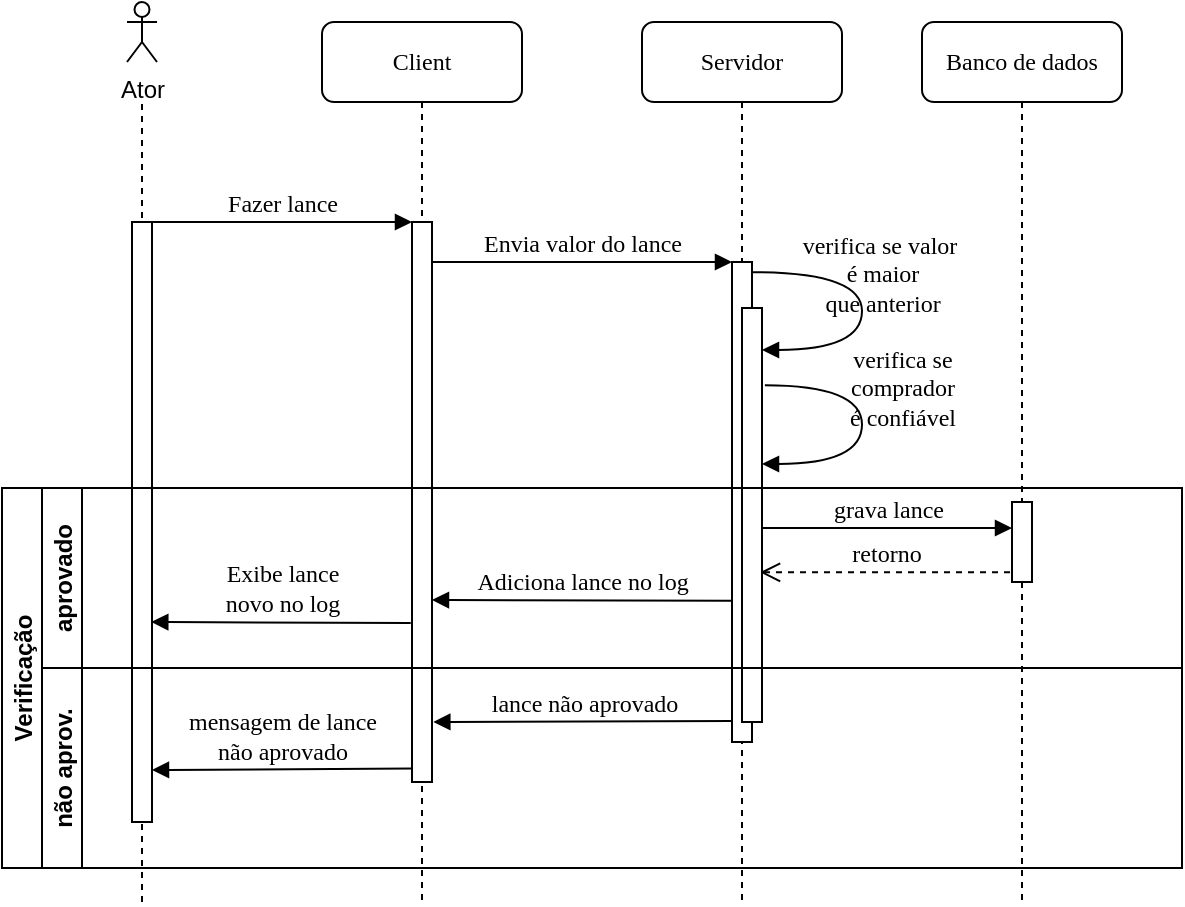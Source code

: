 <mxfile version="20.4.0" type="device"><diagram name="Page-1" id="13e1069c-82ec-6db2-03f1-153e76fe0fe0"><mxGraphModel dx="753" dy="491" grid="0" gridSize="10" guides="1" tooltips="1" connect="1" arrows="1" fold="1" page="1" pageScale="1" pageWidth="1100" pageHeight="850" background="none" math="0" shadow="0"><root><mxCell id="0"/><mxCell id="1" parent="0"/><mxCell id="8qR1arANwZydEirjswrZ-4" value="Banco de dados" style="shape=umlLifeline;perimeter=lifelinePerimeter;whiteSpace=wrap;html=1;container=1;collapsible=0;recursiveResize=0;outlineConnect=0;rounded=1;shadow=0;comic=0;labelBackgroundColor=none;strokeWidth=1;fontFamily=Verdana;fontSize=12;align=center;" vertex="1" parent="1"><mxGeometry x="540" y="80" width="100" height="440" as="geometry"/></mxCell><mxCell id="8qR1arANwZydEirjswrZ-5" value="retorno" style="html=1;verticalAlign=bottom;endArrow=open;dashed=1;endSize=8;labelBackgroundColor=none;fontFamily=Verdana;fontSize=12;edgeStyle=elbowEdgeStyle;elbow=vertical;" edge="1" parent="8qR1arANwZydEirjswrZ-4"><mxGeometry relative="1" as="geometry"><mxPoint x="-81" y="275" as="targetPoint"/><Array as="points"><mxPoint x="-11" y="275.17"/><mxPoint x="19" y="275.17"/></Array><mxPoint x="44" y="275.17" as="sourcePoint"/></mxGeometry></mxCell><mxCell id="7baba1c4bc27f4b0-2" value="Client" style="shape=umlLifeline;perimeter=lifelinePerimeter;whiteSpace=wrap;html=1;container=1;collapsible=0;recursiveResize=0;outlineConnect=0;rounded=1;shadow=0;comic=0;labelBackgroundColor=none;strokeWidth=1;fontFamily=Verdana;fontSize=12;align=center;" parent="1" vertex="1"><mxGeometry x="240" y="80" width="100" height="440" as="geometry"/></mxCell><mxCell id="7baba1c4bc27f4b0-10" value="" style="html=1;points=[];perimeter=orthogonalPerimeter;rounded=0;shadow=0;comic=0;labelBackgroundColor=none;strokeWidth=1;fontFamily=Verdana;fontSize=12;align=center;" parent="7baba1c4bc27f4b0-2" vertex="1"><mxGeometry x="45" y="100" width="10" height="280" as="geometry"/></mxCell><mxCell id="7baba1c4bc27f4b0-3" value="Servidor" style="shape=umlLifeline;perimeter=lifelinePerimeter;whiteSpace=wrap;html=1;container=1;collapsible=0;recursiveResize=0;outlineConnect=0;rounded=1;shadow=0;comic=0;labelBackgroundColor=none;strokeWidth=1;fontFamily=Verdana;fontSize=12;align=center;" parent="1" vertex="1"><mxGeometry x="400" y="80" width="100" height="440" as="geometry"/></mxCell><mxCell id="7baba1c4bc27f4b0-13" value="" style="html=1;points=[];perimeter=orthogonalPerimeter;rounded=0;shadow=0;comic=0;labelBackgroundColor=none;strokeWidth=1;fontFamily=Verdana;fontSize=12;align=center;" parent="7baba1c4bc27f4b0-3" vertex="1"><mxGeometry x="45" y="120" width="10" height="240" as="geometry"/></mxCell><mxCell id="7baba1c4bc27f4b0-16" value="" style="html=1;points=[];perimeter=orthogonalPerimeter;rounded=0;shadow=0;comic=0;labelBackgroundColor=none;strokeWidth=1;fontFamily=Verdana;fontSize=12;align=center;" parent="1" vertex="1"><mxGeometry x="585" y="320" width="10" height="40" as="geometry"/></mxCell><mxCell id="7baba1c4bc27f4b0-11" value="Fazer lance" style="html=1;verticalAlign=bottom;endArrow=block;entryX=0;entryY=0;labelBackgroundColor=none;fontFamily=Verdana;fontSize=12;edgeStyle=elbowEdgeStyle;elbow=vertical;" parent="1" source="7baba1c4bc27f4b0-9" target="7baba1c4bc27f4b0-10" edge="1"><mxGeometry relative="1" as="geometry"><mxPoint x="220" y="190" as="sourcePoint"/></mxGeometry></mxCell><mxCell id="7baba1c4bc27f4b0-14" value="Envia valor do lance" style="html=1;verticalAlign=bottom;endArrow=block;entryX=0;entryY=0;labelBackgroundColor=none;fontFamily=Verdana;fontSize=12;edgeStyle=elbowEdgeStyle;elbow=vertical;" parent="1" source="7baba1c4bc27f4b0-10" target="7baba1c4bc27f4b0-13" edge="1"><mxGeometry relative="1" as="geometry"><mxPoint x="370" y="200" as="sourcePoint"/></mxGeometry></mxCell><mxCell id="7baba1c4bc27f4b0-34" value="" style="html=1;points=[];perimeter=orthogonalPerimeter;rounded=0;shadow=0;comic=0;labelBackgroundColor=none;strokeWidth=1;fontFamily=Verdana;fontSize=12;align=center;" parent="1" vertex="1"><mxGeometry x="450" y="223" width="10" height="207" as="geometry"/></mxCell><mxCell id="7baba1c4bc27f4b0-35" value="verifica se valor&amp;nbsp;&lt;br&gt;é maior &lt;br&gt;que anterior" style="html=1;verticalAlign=bottom;endArrow=block;labelBackgroundColor=none;fontFamily=Verdana;fontSize=12;elbow=vertical;edgeStyle=orthogonalEdgeStyle;curved=1;exitX=1.038;exitY=0.345;exitPerimeter=0;" parent="1" edge="1"><mxGeometry x="0.116" y="10" relative="1" as="geometry"><mxPoint x="455.38" y="205.1" as="sourcePoint"/><mxPoint x="460" y="244" as="targetPoint"/><Array as="points"><mxPoint x="510" y="205"/><mxPoint x="510" y="244"/></Array><mxPoint as="offset"/></mxGeometry></mxCell><mxCell id="7baba1c4bc27f4b0-36" value="verifica se&lt;br&gt;comprador&lt;br&gt;é confiável" style="html=1;verticalAlign=bottom;endArrow=block;labelBackgroundColor=none;fontFamily=Verdana;fontSize=12;elbow=vertical;edgeStyle=orthogonalEdgeStyle;curved=1;exitX=1.144;exitY=0.179;exitPerimeter=0;exitDx=0;exitDy=0;" parent="1" edge="1"><mxGeometry x="0.065" y="20" relative="1" as="geometry"><mxPoint x="461.44" y="261.583" as="sourcePoint"/><mxPoint x="460" y="301" as="targetPoint"/><Array as="points"><mxPoint x="510" y="262"/><mxPoint x="510" y="301"/></Array><mxPoint as="offset"/></mxGeometry></mxCell><mxCell id="8qR1arANwZydEirjswrZ-1" value="" style="endArrow=none;dashed=1;html=1;rounded=0;" edge="1" parent="1"><mxGeometry width="50" height="50" relative="1" as="geometry"><mxPoint x="150" y="520" as="sourcePoint"/><mxPoint x="150" y="120" as="targetPoint"/></mxGeometry></mxCell><mxCell id="7baba1c4bc27f4b0-9" value="" style="html=1;points=[];perimeter=orthogonalPerimeter;rounded=0;shadow=0;comic=0;labelBackgroundColor=none;strokeWidth=1;fontFamily=Verdana;fontSize=12;align=center;" parent="1" vertex="1"><mxGeometry x="145" y="180" width="10" height="300" as="geometry"/></mxCell><mxCell id="8qR1arANwZydEirjswrZ-2" value="Ator" style="shape=umlActor;verticalLabelPosition=bottom;verticalAlign=top;html=1;outlineConnect=0;" vertex="1" parent="1"><mxGeometry x="142.5" y="70" width="15" height="30" as="geometry"/></mxCell><mxCell id="8qR1arANwZydEirjswrZ-3" value="grava lance" style="html=1;verticalAlign=bottom;endArrow=block;labelBackgroundColor=none;fontFamily=Verdana;fontSize=12;edgeStyle=elbowEdgeStyle;elbow=vertical;" edge="1" parent="1"><mxGeometry relative="1" as="geometry"><mxPoint x="460" y="333" as="sourcePoint"/><Array as="points"><mxPoint x="460" y="333"/></Array><mxPoint x="585" y="333" as="targetPoint"/></mxGeometry></mxCell><mxCell id="8qR1arANwZydEirjswrZ-6" value="Verificação" style="swimlane;childLayout=stackLayout;resizeParent=1;resizeParentMax=0;horizontal=0;startSize=20;horizontalStack=0;" vertex="1" parent="1"><mxGeometry x="80" y="313" width="590" height="190" as="geometry"/></mxCell><mxCell id="8qR1arANwZydEirjswrZ-7" value="aprovado" style="swimlane;startSize=20;horizontal=0;" vertex="1" parent="8qR1arANwZydEirjswrZ-6"><mxGeometry x="20" width="570" height="90" as="geometry"/></mxCell><mxCell id="8qR1arANwZydEirjswrZ-8" value="não aprov." style="swimlane;startSize=20;horizontal=0;" vertex="1" parent="8qR1arANwZydEirjswrZ-6"><mxGeometry x="20" y="90" width="570" height="100" as="geometry"/></mxCell><mxCell id="8qR1arANwZydEirjswrZ-13" value="mensagem de lance&lt;br&gt;não aprovado" style="html=1;verticalAlign=bottom;endArrow=block;labelBackgroundColor=none;fontFamily=Verdana;fontSize=12;edgeStyle=elbowEdgeStyle;elbow=vertical;entryX=0.97;entryY=0.46;entryDx=0;entryDy=0;entryPerimeter=0;" edge="1" parent="8qR1arANwZydEirjswrZ-8"><mxGeometry relative="1" as="geometry"><mxPoint x="185.3" y="50.3" as="sourcePoint"/><Array as="points"/><mxPoint x="55.0" y="51.7" as="targetPoint"/></mxGeometry></mxCell><mxCell id="8qR1arANwZydEirjswrZ-12" value="lance não aprovado" style="html=1;verticalAlign=bottom;endArrow=block;labelBackgroundColor=none;fontFamily=Verdana;fontSize=12;edgeStyle=elbowEdgeStyle;elbow=vertical;exitX=0.02;exitY=0.773;exitDx=0;exitDy=0;exitPerimeter=0;entryX=1.067;entryY=0.893;entryDx=0;entryDy=0;entryPerimeter=0;" edge="1" parent="1" target="7baba1c4bc27f4b0-10"><mxGeometry relative="1" as="geometry"><mxPoint x="445.2" y="429.52" as="sourcePoint"/><Array as="points"/><mxPoint x="320" y="430" as="targetPoint"/></mxGeometry></mxCell><mxCell id="8qR1arANwZydEirjswrZ-10" value="Adiciona lance no log" style="html=1;verticalAlign=bottom;endArrow=block;labelBackgroundColor=none;fontFamily=Verdana;fontSize=12;edgeStyle=elbowEdgeStyle;elbow=vertical;exitX=-0.02;exitY=0.668;exitDx=0;exitDy=0;exitPerimeter=0;" edge="1" parent="1"><mxGeometry relative="1" as="geometry"><mxPoint x="444.8" y="369.32" as="sourcePoint"/><Array as="points"><mxPoint x="370" y="369"/></Array><mxPoint x="295" y="369" as="targetPoint"/></mxGeometry></mxCell><mxCell id="8qR1arANwZydEirjswrZ-11" value="Exibe lance &lt;br&gt;novo no log" style="html=1;verticalAlign=bottom;endArrow=block;labelBackgroundColor=none;fontFamily=Verdana;fontSize=12;edgeStyle=elbowEdgeStyle;elbow=vertical;exitX=-0.062;exitY=0.716;exitDx=0;exitDy=0;exitPerimeter=0;entryX=0.965;entryY=0.666;entryDx=0;entryDy=0;entryPerimeter=0;" edge="1" parent="1" source="7baba1c4bc27f4b0-10" target="7baba1c4bc27f4b0-9"><mxGeometry relative="1" as="geometry"><mxPoint x="285" y="381" as="sourcePoint"/><Array as="points"/><mxPoint x="160" y="380" as="targetPoint"/></mxGeometry></mxCell></root></mxGraphModel></diagram></mxfile>